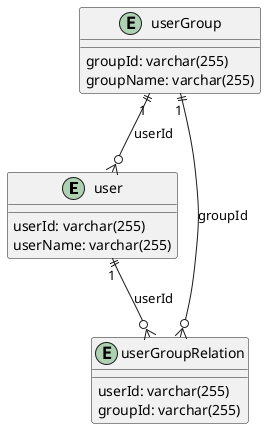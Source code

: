 @startuml database "Database"
  entity user {
    userId: varchar(255)
    userName: varchar(255)
  }
  entity userGroup {
    groupId: varchar(255)
    groupName: varchar(255)
  }
  entity userGroupRelation {
    userId: varchar(255)
    groupId: varchar(255)
  }
  userGroup ||--o{ user : "1" userId
  userGroup ||--o{ userGroupRelation : "1" groupId
  user ||--o{ userGroupRelation : "1" userId
@enduml